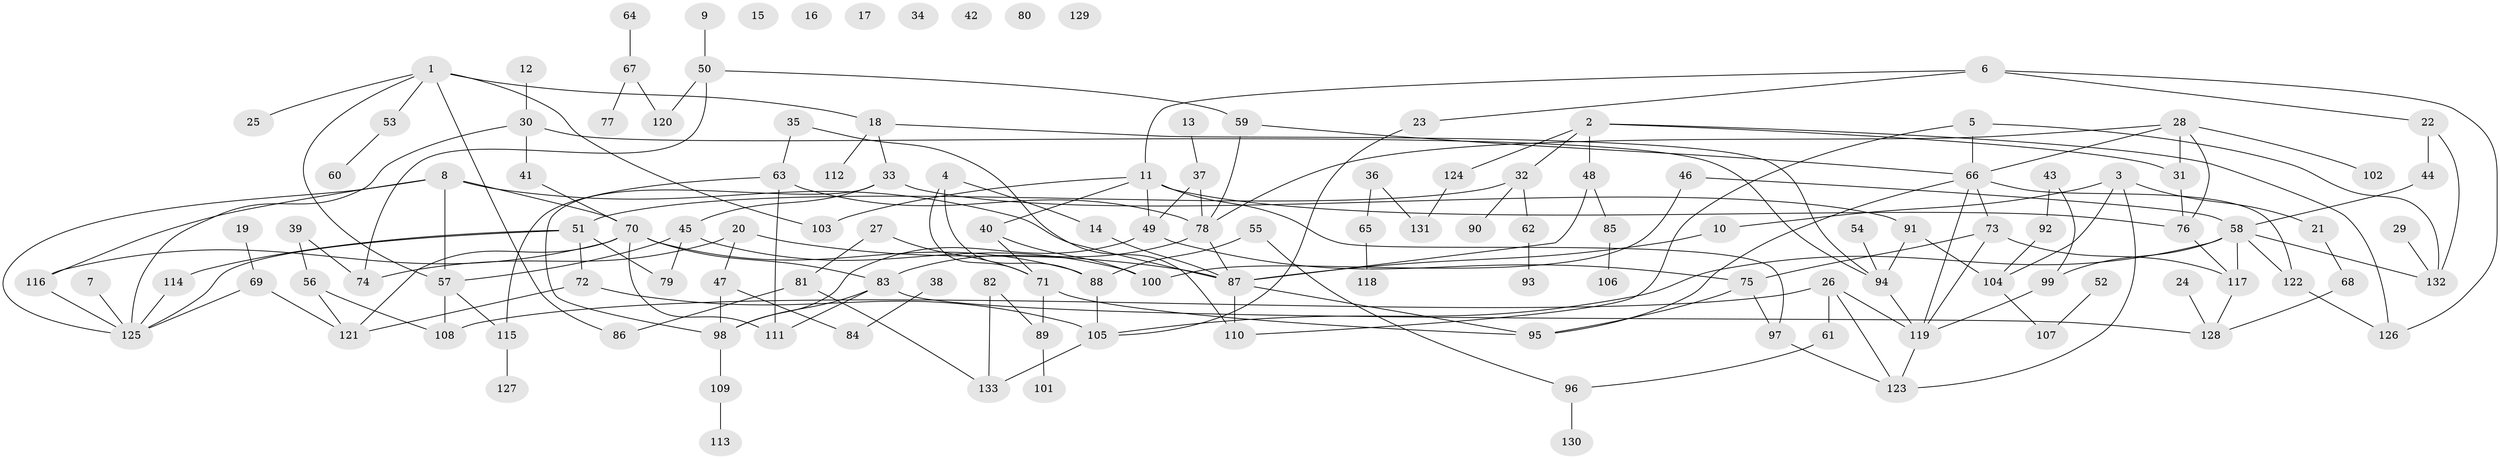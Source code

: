 // Generated by graph-tools (version 1.1) at 2025/49/03/09/25 03:49:10]
// undirected, 133 vertices, 187 edges
graph export_dot {
graph [start="1"]
  node [color=gray90,style=filled];
  1;
  2;
  3;
  4;
  5;
  6;
  7;
  8;
  9;
  10;
  11;
  12;
  13;
  14;
  15;
  16;
  17;
  18;
  19;
  20;
  21;
  22;
  23;
  24;
  25;
  26;
  27;
  28;
  29;
  30;
  31;
  32;
  33;
  34;
  35;
  36;
  37;
  38;
  39;
  40;
  41;
  42;
  43;
  44;
  45;
  46;
  47;
  48;
  49;
  50;
  51;
  52;
  53;
  54;
  55;
  56;
  57;
  58;
  59;
  60;
  61;
  62;
  63;
  64;
  65;
  66;
  67;
  68;
  69;
  70;
  71;
  72;
  73;
  74;
  75;
  76;
  77;
  78;
  79;
  80;
  81;
  82;
  83;
  84;
  85;
  86;
  87;
  88;
  89;
  90;
  91;
  92;
  93;
  94;
  95;
  96;
  97;
  98;
  99;
  100;
  101;
  102;
  103;
  104;
  105;
  106;
  107;
  108;
  109;
  110;
  111;
  112;
  113;
  114;
  115;
  116;
  117;
  118;
  119;
  120;
  121;
  122;
  123;
  124;
  125;
  126;
  127;
  128;
  129;
  130;
  131;
  132;
  133;
  1 -- 18;
  1 -- 25;
  1 -- 53;
  1 -- 57;
  1 -- 86;
  1 -- 103;
  2 -- 31;
  2 -- 32;
  2 -- 48;
  2 -- 124;
  2 -- 126;
  3 -- 10;
  3 -- 21;
  3 -- 104;
  3 -- 123;
  4 -- 14;
  4 -- 71;
  4 -- 88;
  5 -- 66;
  5 -- 110;
  5 -- 132;
  6 -- 11;
  6 -- 22;
  6 -- 23;
  6 -- 126;
  7 -- 125;
  8 -- 57;
  8 -- 70;
  8 -- 87;
  8 -- 116;
  8 -- 125;
  9 -- 50;
  10 -- 87;
  11 -- 40;
  11 -- 49;
  11 -- 76;
  11 -- 97;
  11 -- 103;
  12 -- 30;
  13 -- 37;
  14 -- 87;
  18 -- 33;
  18 -- 94;
  18 -- 112;
  19 -- 69;
  20 -- 47;
  20 -- 74;
  20 -- 87;
  21 -- 68;
  22 -- 44;
  22 -- 132;
  23 -- 105;
  24 -- 128;
  26 -- 61;
  26 -- 108;
  26 -- 119;
  26 -- 123;
  27 -- 71;
  27 -- 81;
  28 -- 31;
  28 -- 66;
  28 -- 76;
  28 -- 78;
  28 -- 102;
  29 -- 132;
  30 -- 41;
  30 -- 94;
  30 -- 125;
  31 -- 76;
  32 -- 51;
  32 -- 62;
  32 -- 90;
  33 -- 45;
  33 -- 91;
  33 -- 98;
  35 -- 63;
  35 -- 110;
  36 -- 65;
  36 -- 131;
  37 -- 49;
  37 -- 78;
  38 -- 84;
  39 -- 56;
  39 -- 74;
  40 -- 71;
  40 -- 100;
  41 -- 70;
  43 -- 92;
  43 -- 99;
  44 -- 58;
  45 -- 57;
  45 -- 79;
  45 -- 100;
  46 -- 58;
  46 -- 100;
  47 -- 84;
  47 -- 98;
  48 -- 85;
  48 -- 87;
  49 -- 75;
  49 -- 98;
  50 -- 59;
  50 -- 74;
  50 -- 120;
  51 -- 72;
  51 -- 79;
  51 -- 114;
  51 -- 125;
  52 -- 107;
  53 -- 60;
  54 -- 94;
  55 -- 88;
  55 -- 96;
  56 -- 108;
  56 -- 121;
  57 -- 108;
  57 -- 115;
  58 -- 99;
  58 -- 105;
  58 -- 117;
  58 -- 122;
  58 -- 132;
  59 -- 66;
  59 -- 78;
  61 -- 96;
  62 -- 93;
  63 -- 78;
  63 -- 111;
  63 -- 115;
  64 -- 67;
  65 -- 118;
  66 -- 73;
  66 -- 95;
  66 -- 119;
  66 -- 122;
  67 -- 77;
  67 -- 120;
  68 -- 128;
  69 -- 121;
  69 -- 125;
  70 -- 83;
  70 -- 88;
  70 -- 111;
  70 -- 116;
  70 -- 121;
  71 -- 89;
  71 -- 95;
  72 -- 105;
  72 -- 121;
  73 -- 75;
  73 -- 117;
  73 -- 119;
  75 -- 95;
  75 -- 97;
  76 -- 117;
  78 -- 83;
  78 -- 87;
  81 -- 86;
  81 -- 133;
  82 -- 89;
  82 -- 133;
  83 -- 98;
  83 -- 111;
  83 -- 128;
  85 -- 106;
  87 -- 95;
  87 -- 110;
  88 -- 105;
  89 -- 101;
  91 -- 94;
  91 -- 104;
  92 -- 104;
  94 -- 119;
  96 -- 130;
  97 -- 123;
  98 -- 109;
  99 -- 119;
  104 -- 107;
  105 -- 133;
  109 -- 113;
  114 -- 125;
  115 -- 127;
  116 -- 125;
  117 -- 128;
  119 -- 123;
  122 -- 126;
  124 -- 131;
}
